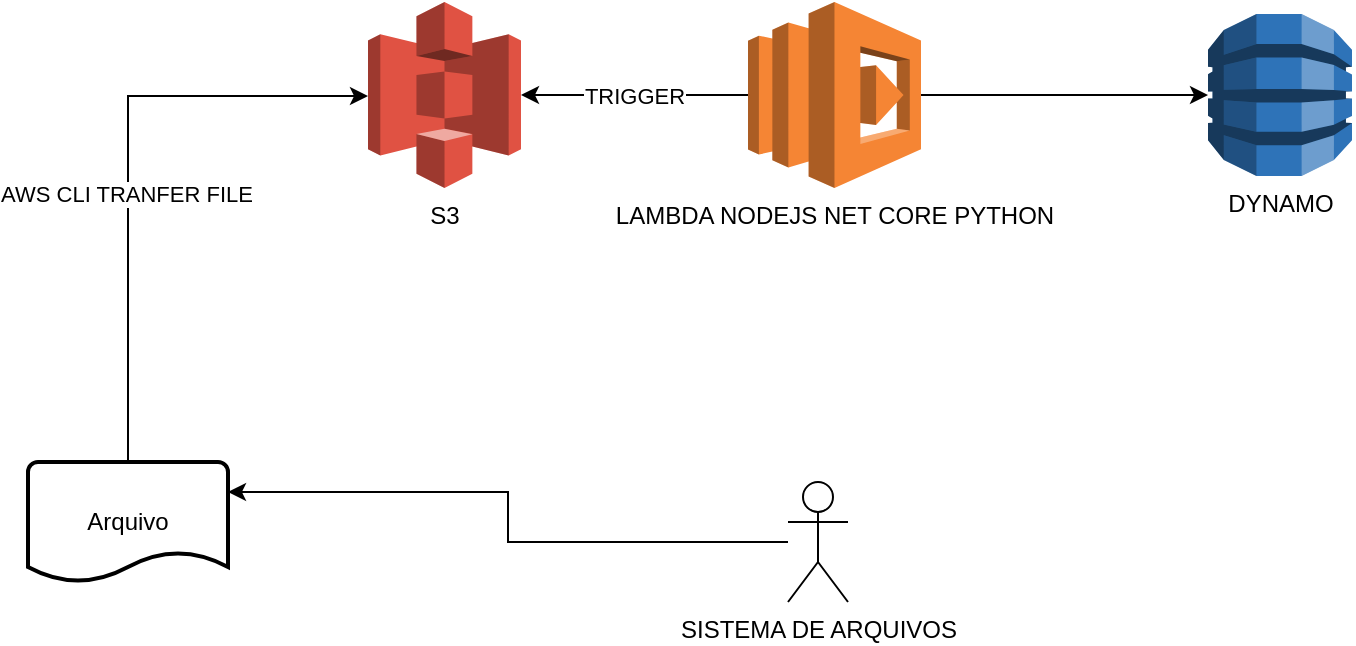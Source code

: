 <mxfile version="28.2.2">
  <diagram name="Página-1" id="ivYxTPNM29D0Cj9fDNKf">
    <mxGraphModel dx="786" dy="731" grid="1" gridSize="10" guides="1" tooltips="1" connect="1" arrows="1" fold="1" page="1" pageScale="1" pageWidth="827" pageHeight="1169" math="0" shadow="0">
      <root>
        <mxCell id="0" />
        <mxCell id="1" parent="0" />
        <mxCell id="51BWg50A0ZHnDTyn-7VD-28" value="TRIGGER" style="edgeStyle=orthogonalEdgeStyle;rounded=0;orthogonalLoop=1;jettySize=auto;html=1;" edge="1" parent="1" source="51BWg50A0ZHnDTyn-7VD-2" target="51BWg50A0ZHnDTyn-7VD-5">
          <mxGeometry relative="1" as="geometry" />
        </mxCell>
        <mxCell id="51BWg50A0ZHnDTyn-7VD-29" style="edgeStyle=orthogonalEdgeStyle;rounded=0;orthogonalLoop=1;jettySize=auto;html=1;" edge="1" parent="1" source="51BWg50A0ZHnDTyn-7VD-2" target="51BWg50A0ZHnDTyn-7VD-24">
          <mxGeometry relative="1" as="geometry" />
        </mxCell>
        <mxCell id="51BWg50A0ZHnDTyn-7VD-2" value="LAMBDA NODEJS NET CORE PYTHON" style="outlineConnect=0;dashed=0;verticalLabelPosition=bottom;verticalAlign=top;align=center;html=1;shape=mxgraph.aws3.lambda;fillColor=#F58534;gradientColor=none;" vertex="1" parent="1">
          <mxGeometry x="430" y="290" width="86.5" height="93" as="geometry" />
        </mxCell>
        <mxCell id="51BWg50A0ZHnDTyn-7VD-4" value="SISTEMA DE ARQUIVOS" style="shape=umlActor;verticalLabelPosition=bottom;verticalAlign=top;html=1;outlineConnect=0;" vertex="1" parent="1">
          <mxGeometry x="450" y="530" width="30" height="60" as="geometry" />
        </mxCell>
        <mxCell id="51BWg50A0ZHnDTyn-7VD-5" value="S3" style="outlineConnect=0;dashed=0;verticalLabelPosition=bottom;verticalAlign=top;align=center;html=1;shape=mxgraph.aws3.s3;fillColor=#E05243;gradientColor=none;" vertex="1" parent="1">
          <mxGeometry x="240" y="290" width="76.5" height="93" as="geometry" />
        </mxCell>
        <mxCell id="51BWg50A0ZHnDTyn-7VD-33" style="edgeStyle=orthogonalEdgeStyle;rounded=0;orthogonalLoop=1;jettySize=auto;html=1;" edge="1" parent="1" source="51BWg50A0ZHnDTyn-7VD-13" target="51BWg50A0ZHnDTyn-7VD-5">
          <mxGeometry relative="1" as="geometry">
            <Array as="points">
              <mxPoint x="120" y="337" />
            </Array>
          </mxGeometry>
        </mxCell>
        <mxCell id="51BWg50A0ZHnDTyn-7VD-34" value="AWS CLI TRANFER FILE" style="edgeLabel;html=1;align=center;verticalAlign=middle;resizable=0;points=[];" vertex="1" connectable="0" parent="51BWg50A0ZHnDTyn-7VD-33">
          <mxGeometry x="-0.116" y="1" relative="1" as="geometry">
            <mxPoint as="offset" />
          </mxGeometry>
        </mxCell>
        <mxCell id="51BWg50A0ZHnDTyn-7VD-13" value="&lt;div&gt;Arquivo&lt;/div&gt;" style="strokeWidth=2;html=1;shape=mxgraph.flowchart.document2;whiteSpace=wrap;size=0.25;" vertex="1" parent="1">
          <mxGeometry x="70" y="520" width="100" height="60" as="geometry" />
        </mxCell>
        <mxCell id="51BWg50A0ZHnDTyn-7VD-24" value="DYNAMO" style="outlineConnect=0;dashed=0;verticalLabelPosition=bottom;verticalAlign=top;align=center;html=1;shape=mxgraph.aws3.dynamo_db;fillColor=#2E73B8;gradientColor=none;" vertex="1" parent="1">
          <mxGeometry x="660" y="296" width="72" height="81" as="geometry" />
        </mxCell>
        <mxCell id="51BWg50A0ZHnDTyn-7VD-30" style="edgeStyle=orthogonalEdgeStyle;rounded=0;orthogonalLoop=1;jettySize=auto;html=1;entryX=1;entryY=0.25;entryDx=0;entryDy=0;entryPerimeter=0;" edge="1" parent="1" source="51BWg50A0ZHnDTyn-7VD-4" target="51BWg50A0ZHnDTyn-7VD-13">
          <mxGeometry relative="1" as="geometry" />
        </mxCell>
      </root>
    </mxGraphModel>
  </diagram>
</mxfile>
